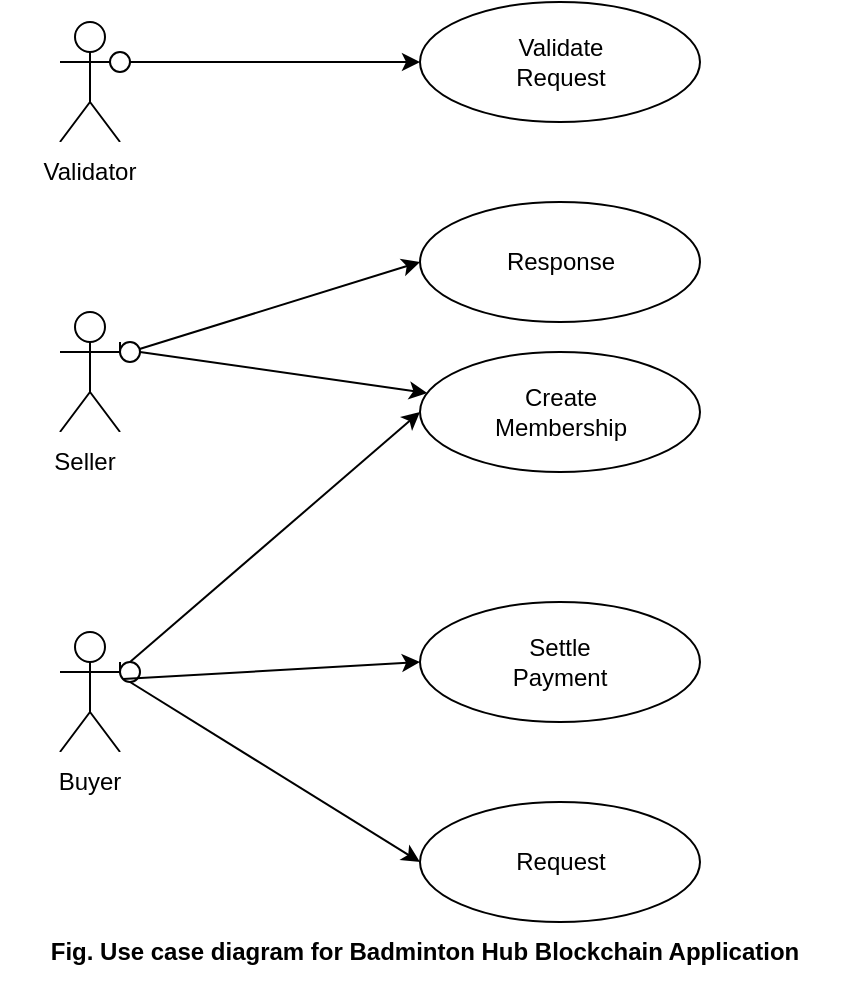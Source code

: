 <mxfile version="16.6.4" type="github">
  <diagram id="mVrhydkxD0Cs-GL3BYvf" name="Page-1">
    <mxGraphModel dx="978" dy="575" grid="1" gridSize="10" guides="1" tooltips="1" connect="1" arrows="1" fold="1" page="1" pageScale="1" pageWidth="850" pageHeight="1100" math="0" shadow="0">
      <root>
        <mxCell id="0" />
        <mxCell id="1" parent="0" />
        <mxCell id="FAFSozOND5ChxRqs9UHx-34" value="`" style="shape=umlActor;verticalLabelPosition=bottom;verticalAlign=top;html=1;outlineConnect=0;" parent="1" vertex="1">
          <mxGeometry x="150" y="175" width="30" height="60" as="geometry" />
        </mxCell>
        <mxCell id="FAFSozOND5ChxRqs9UHx-35" value="Actor" style="shape=umlActor;verticalLabelPosition=bottom;verticalAlign=top;html=1;outlineConnect=0;" parent="1" vertex="1">
          <mxGeometry x="150" y="335" width="30" height="60" as="geometry" />
        </mxCell>
        <mxCell id="FAFSozOND5ChxRqs9UHx-36" value="Actor" style="shape=umlActor;verticalLabelPosition=bottom;verticalAlign=top;html=1;outlineConnect=0;" parent="1" vertex="1">
          <mxGeometry x="150" y="30" width="30" height="60" as="geometry" />
        </mxCell>
        <mxCell id="FAFSozOND5ChxRqs9UHx-37" value="" style="ellipse;whiteSpace=wrap;html=1;" parent="1" vertex="1">
          <mxGeometry x="330" y="195" width="140" height="60" as="geometry" />
        </mxCell>
        <mxCell id="FAFSozOND5ChxRqs9UHx-38" value="Create Membership" style="text;html=1;strokeColor=none;fillColor=none;align=center;verticalAlign=middle;whiteSpace=wrap;rounded=0;" parent="1" vertex="1">
          <mxGeometry x="357.5" y="210" width="85" height="30" as="geometry" />
        </mxCell>
        <mxCell id="FAFSozOND5ChxRqs9UHx-41" value="" style="endArrow=classic;html=1;rounded=0;exitX=1;exitY=0.5;exitDx=0;exitDy=0;" parent="1" source="FAFSozOND5ChxRqs9UHx-62" target="FAFSozOND5ChxRqs9UHx-37" edge="1">
          <mxGeometry width="50" height="50" relative="1" as="geometry">
            <mxPoint x="190" y="190" as="sourcePoint" />
            <mxPoint x="230" y="165" as="targetPoint" />
          </mxGeometry>
        </mxCell>
        <mxCell id="FAFSozOND5ChxRqs9UHx-44" value="" style="endArrow=classic;html=1;rounded=0;entryX=0;entryY=0.5;entryDx=0;entryDy=0;exitX=0.5;exitY=0;exitDx=0;exitDy=0;" parent="1" source="FAFSozOND5ChxRqs9UHx-64" target="FAFSozOND5ChxRqs9UHx-37" edge="1">
          <mxGeometry width="50" height="50" relative="1" as="geometry">
            <mxPoint x="180" y="350" as="sourcePoint" />
            <mxPoint x="230" y="300" as="targetPoint" />
          </mxGeometry>
        </mxCell>
        <mxCell id="FAFSozOND5ChxRqs9UHx-45" value="" style="ellipse;whiteSpace=wrap;html=1;" parent="1" vertex="1">
          <mxGeometry x="330" y="120" width="140" height="60" as="geometry" />
        </mxCell>
        <mxCell id="FAFSozOND5ChxRqs9UHx-46" value="" style="ellipse;whiteSpace=wrap;html=1;" parent="1" vertex="1">
          <mxGeometry x="330" y="420" width="140" height="60" as="geometry" />
        </mxCell>
        <mxCell id="FAFSozOND5ChxRqs9UHx-47" value="Response" style="text;html=1;strokeColor=none;fillColor=none;align=center;verticalAlign=middle;whiteSpace=wrap;rounded=0;" parent="1" vertex="1">
          <mxGeometry x="357.5" y="105" width="85" height="90" as="geometry" />
        </mxCell>
        <mxCell id="FAFSozOND5ChxRqs9UHx-48" value="Request" style="text;html=1;strokeColor=none;fillColor=none;align=center;verticalAlign=middle;whiteSpace=wrap;rounded=0;" parent="1" vertex="1">
          <mxGeometry x="357.5" y="435" width="85" height="30" as="geometry" />
        </mxCell>
        <mxCell id="FAFSozOND5ChxRqs9UHx-49" value="Buyer" style="text;html=1;strokeColor=none;fillColor=#FFFFFF;align=center;verticalAlign=middle;whiteSpace=wrap;rounded=0;" parent="1" vertex="1">
          <mxGeometry x="135" y="395" width="60" height="30" as="geometry" />
        </mxCell>
        <mxCell id="FAFSozOND5ChxRqs9UHx-50" value="Seller" style="text;html=1;align=center;verticalAlign=middle;whiteSpace=wrap;rounded=0;fillColor=#FFFFFF;" parent="1" vertex="1">
          <mxGeometry x="120" y="235" width="85" height="30" as="geometry" />
        </mxCell>
        <mxCell id="FAFSozOND5ChxRqs9UHx-51" value="Validator" style="text;html=1;strokeColor=none;fillColor=#FFFFFF;align=center;verticalAlign=middle;whiteSpace=wrap;rounded=0;" parent="1" vertex="1">
          <mxGeometry x="135" y="90" width="60" height="30" as="geometry" />
        </mxCell>
        <mxCell id="FAFSozOND5ChxRqs9UHx-52" value="" style="endArrow=classic;html=1;rounded=0;entryX=0;entryY=0.5;entryDx=0;entryDy=0;startArrow=none;" parent="1" source="FAFSozOND5ChxRqs9UHx-62" target="FAFSozOND5ChxRqs9UHx-45" edge="1">
          <mxGeometry width="50" height="50" relative="1" as="geometry">
            <mxPoint x="180" y="190" as="sourcePoint" />
            <mxPoint x="230" y="140" as="targetPoint" />
          </mxGeometry>
        </mxCell>
        <mxCell id="FAFSozOND5ChxRqs9UHx-53" value="" style="endArrow=classic;html=1;rounded=0;entryX=0;entryY=0.5;entryDx=0;entryDy=0;startArrow=none;exitX=0.5;exitY=1;exitDx=0;exitDy=0;" parent="1" source="FAFSozOND5ChxRqs9UHx-64" target="FAFSozOND5ChxRqs9UHx-46" edge="1">
          <mxGeometry width="50" height="50" relative="1" as="geometry">
            <mxPoint x="180" y="350" as="sourcePoint" />
            <mxPoint x="230" y="300" as="targetPoint" />
          </mxGeometry>
        </mxCell>
        <mxCell id="FAFSozOND5ChxRqs9UHx-54" value="" style="endArrow=classic;html=1;rounded=0;startArrow=none;" parent="1" source="FAFSozOND5ChxRqs9UHx-57" edge="1">
          <mxGeometry width="50" height="50" relative="1" as="geometry">
            <mxPoint x="180" y="50" as="sourcePoint" />
            <mxPoint x="330" y="50" as="targetPoint" />
          </mxGeometry>
        </mxCell>
        <mxCell id="FAFSozOND5ChxRqs9UHx-55" value="" style="ellipse;whiteSpace=wrap;html=1;" parent="1" vertex="1">
          <mxGeometry x="330" y="20" width="140" height="60" as="geometry" />
        </mxCell>
        <mxCell id="FAFSozOND5ChxRqs9UHx-56" value="Validate Request" style="text;html=1;strokeColor=none;fillColor=none;align=center;verticalAlign=middle;whiteSpace=wrap;rounded=0;" parent="1" vertex="1">
          <mxGeometry x="357.5" y="35" width="85" height="30" as="geometry" />
        </mxCell>
        <mxCell id="FAFSozOND5ChxRqs9UHx-57" value="" style="ellipse;whiteSpace=wrap;html=1;aspect=fixed;" parent="1" vertex="1">
          <mxGeometry x="175" y="45" width="10" height="10" as="geometry" />
        </mxCell>
        <mxCell id="FAFSozOND5ChxRqs9UHx-58" value="" style="endArrow=none;html=1;rounded=0;" parent="1" target="FAFSozOND5ChxRqs9UHx-57" edge="1">
          <mxGeometry width="50" height="50" relative="1" as="geometry">
            <mxPoint x="180" y="50" as="sourcePoint" />
            <mxPoint x="330" y="50" as="targetPoint" />
          </mxGeometry>
        </mxCell>
        <mxCell id="FAFSozOND5ChxRqs9UHx-62" value="" style="ellipse;whiteSpace=wrap;html=1;aspect=fixed;" parent="1" vertex="1">
          <mxGeometry x="180" y="190" width="10" height="10" as="geometry" />
        </mxCell>
        <mxCell id="FAFSozOND5ChxRqs9UHx-63" value="" style="endArrow=none;html=1;rounded=0;entryX=0;entryY=0.5;entryDx=0;entryDy=0;" parent="1" target="FAFSozOND5ChxRqs9UHx-62" edge="1">
          <mxGeometry width="50" height="50" relative="1" as="geometry">
            <mxPoint x="180" y="190" as="sourcePoint" />
            <mxPoint x="330" y="150" as="targetPoint" />
          </mxGeometry>
        </mxCell>
        <mxCell id="FAFSozOND5ChxRqs9UHx-64" value="" style="ellipse;whiteSpace=wrap;html=1;aspect=fixed;" parent="1" vertex="1">
          <mxGeometry x="180" y="350" width="10" height="10" as="geometry" />
        </mxCell>
        <mxCell id="FAFSozOND5ChxRqs9UHx-65" value="" style="endArrow=none;html=1;rounded=0;entryX=0;entryY=0.5;entryDx=0;entryDy=0;" parent="1" target="FAFSozOND5ChxRqs9UHx-64" edge="1">
          <mxGeometry width="50" height="50" relative="1" as="geometry">
            <mxPoint x="180" y="350" as="sourcePoint" />
            <mxPoint x="330" y="400" as="targetPoint" />
          </mxGeometry>
        </mxCell>
        <mxCell id="FAFSozOND5ChxRqs9UHx-69" value="&lt;b&gt;Fig. Use case diagram for Badminton Hub Blockchain Application&lt;/b&gt;" style="text;html=1;strokeColor=none;fillColor=none;align=center;verticalAlign=middle;whiteSpace=wrap;rounded=0;" parent="1" vertex="1">
          <mxGeometry x="120" y="480" width="425" height="30" as="geometry" />
        </mxCell>
        <mxCell id="YJHCWp5jNgbfwm5vsmOv-2" value="" style="ellipse;whiteSpace=wrap;html=1;" vertex="1" parent="1">
          <mxGeometry x="330" y="320" width="140" height="60" as="geometry" />
        </mxCell>
        <mxCell id="YJHCWp5jNgbfwm5vsmOv-3" value="Settle Payment" style="text;html=1;strokeColor=none;fillColor=none;align=center;verticalAlign=middle;whiteSpace=wrap;rounded=0;" vertex="1" parent="1">
          <mxGeometry x="370" y="335" width="60" height="30" as="geometry" />
        </mxCell>
        <mxCell id="YJHCWp5jNgbfwm5vsmOv-13" value="" style="endArrow=classic;html=1;rounded=0;exitX=0;exitY=1;exitDx=0;exitDy=0;entryX=0;entryY=0.5;entryDx=0;entryDy=0;" edge="1" parent="1" source="FAFSozOND5ChxRqs9UHx-64" target="YJHCWp5jNgbfwm5vsmOv-2">
          <mxGeometry width="50" height="50" relative="1" as="geometry">
            <mxPoint x="290" y="300" as="sourcePoint" />
            <mxPoint x="340" y="250" as="targetPoint" />
          </mxGeometry>
        </mxCell>
      </root>
    </mxGraphModel>
  </diagram>
</mxfile>
